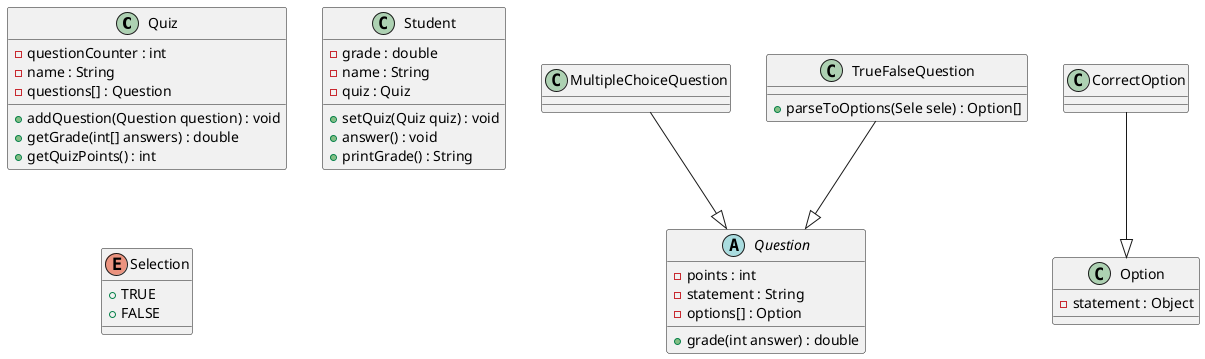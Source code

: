 @startuml
class Quiz {
- questionCounter : int
- name : String
-questions[] : Question
+ addQuestion(Question question) : void
+ getGrade(int[] answers) : double
+ getQuizPoints() : int
}

class Student {
- grade : double
- name : String
- quiz : Quiz
+ setQuiz(Quiz quiz) : void
+ answer() : void
+ printGrade() : String
}

abstract class Question {
- points : int
- statement : String
- options[] : Option
+ grade(int answer) : double
}

class MultipleChoiceQuestion

class TrueFalseQuestion {
+ parseToOptions(Sele sele) : Option[]
}

class Option {
- statement : Object
}

class CorrectOption

enum Selection {
+ TRUE
+ FALSE
}

MultipleChoiceQuestion --|> Question
TrueFalseQuestion --|> Question

CorrectOption --|> Option
@enduml